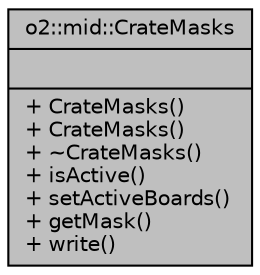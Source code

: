 digraph "o2::mid::CrateMasks"
{
 // INTERACTIVE_SVG=YES
  bgcolor="transparent";
  edge [fontname="Helvetica",fontsize="10",labelfontname="Helvetica",labelfontsize="10"];
  node [fontname="Helvetica",fontsize="10",shape=record];
  Node1 [label="{o2::mid::CrateMasks\n||+ CrateMasks()\l+ CrateMasks()\l+ ~CrateMasks()\l+ isActive()\l+ setActiveBoards()\l+ getMask()\l+ write()\l}",height=0.2,width=0.4,color="black", fillcolor="grey75", style="filled", fontcolor="black"];
}
